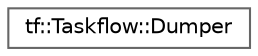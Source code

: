 digraph "类继承关系图"
{
 // LATEX_PDF_SIZE
  bgcolor="transparent";
  edge [fontname=Helvetica,fontsize=10,labelfontname=Helvetica,labelfontsize=10];
  node [fontname=Helvetica,fontsize=10,shape=box,height=0.2,width=0.4];
  rankdir="LR";
  Node0 [id="Node000000",label="tf::Taskflow::Dumper",height=0.2,width=0.4,color="grey40", fillcolor="white", style="filled",URL="$structtf_1_1_taskflow_1_1_dumper.html",tooltip=" "];
}
